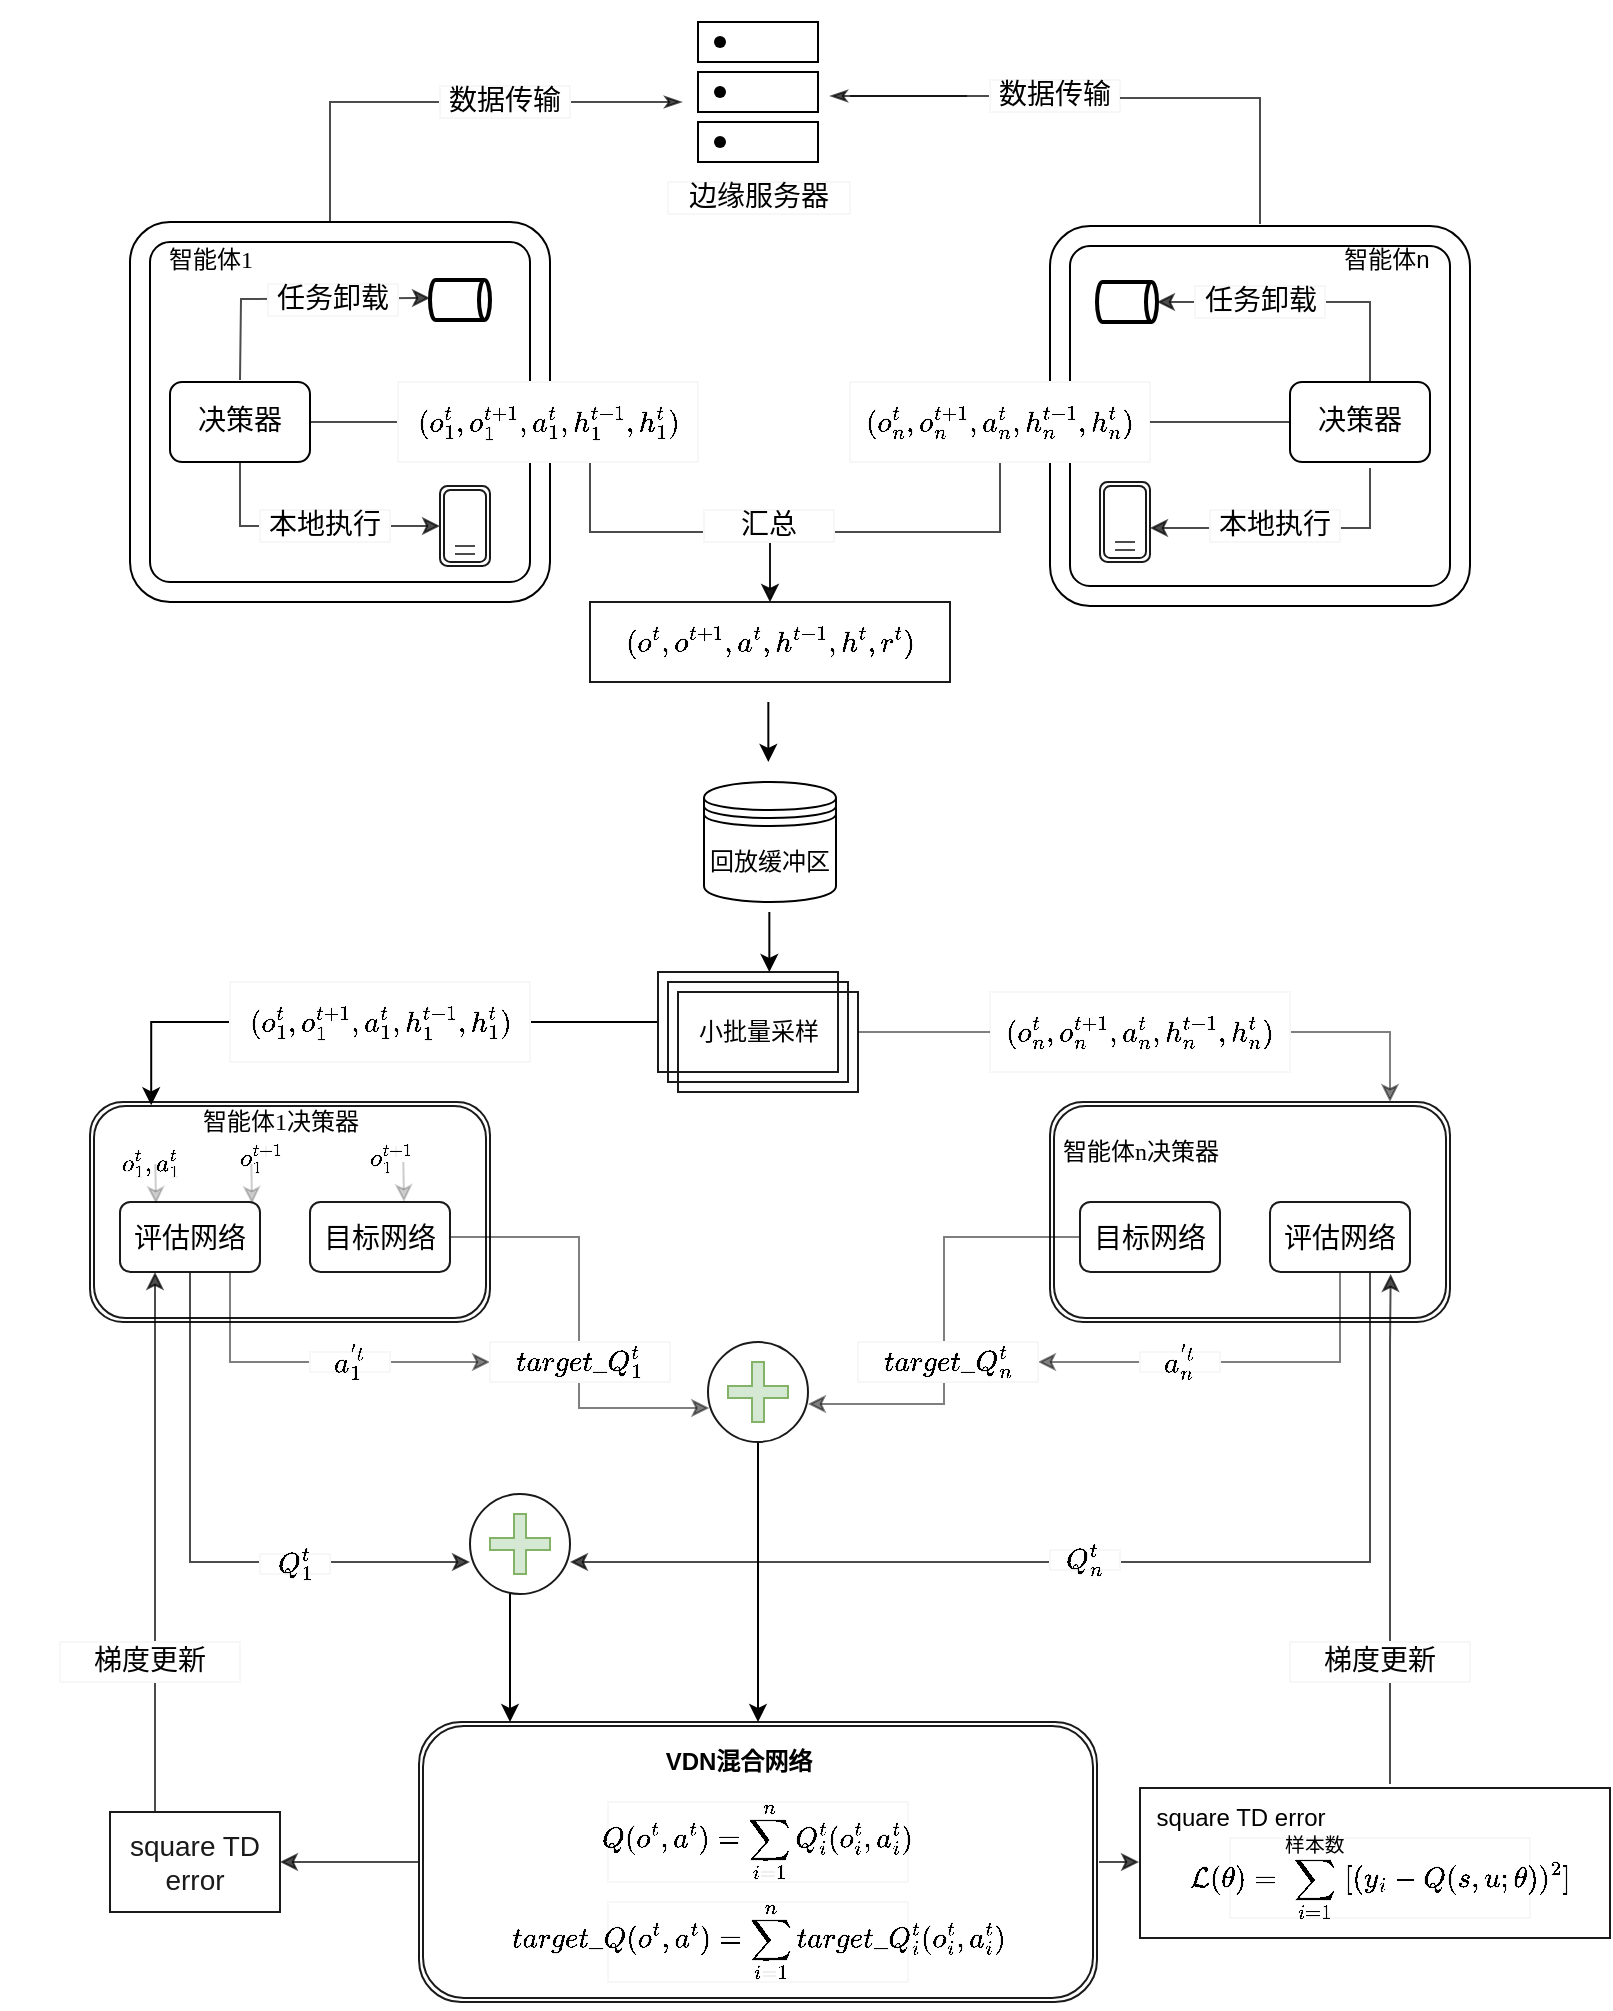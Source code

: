 <mxfile version="16.6.6" type="github">
  <diagram id="8LqcWbh-K-a9OpP2giRa" name="Page-1">
    <mxGraphModel dx="948" dy="471" grid="1" gridSize="10" guides="1" tooltips="1" connect="1" arrows="1" fold="1" page="1" pageScale="1" pageWidth="827" pageHeight="1169" math="1" shadow="0">
      <root>
        <mxCell id="0" />
        <mxCell id="1" parent="0" />
        <mxCell id="VyQ1B00feMUYjvhqdVCF-3" value="回放缓冲区" style="shape=datastore;whiteSpace=wrap;html=1;" vertex="1" parent="1">
          <mxGeometry x="357" y="430" width="66" height="60" as="geometry" />
        </mxCell>
        <mxCell id="VyQ1B00feMUYjvhqdVCF-231" value="" style="edgeStyle=orthogonalEdgeStyle;rounded=0;jumpStyle=none;orthogonalLoop=1;jettySize=auto;html=1;fontFamily=Helvetica;fontSize=14;fontColor=#1A1A1A;startArrow=none;startFill=0;endArrow=classicThin;endFill=1;opacity=70;" edge="1" parent="1">
          <mxGeometry relative="1" as="geometry">
            <mxPoint x="185" y="150" as="sourcePoint" />
            <mxPoint x="346" y="90" as="targetPoint" />
            <Array as="points">
              <mxPoint x="170" y="150" />
              <mxPoint x="170" y="90" />
            </Array>
          </mxGeometry>
        </mxCell>
        <mxCell id="VyQ1B00feMUYjvhqdVCF-6" value="" style="verticalLabelPosition=bottom;verticalAlign=top;html=1;shape=mxgraph.basic.rounded_frame;dx=10;" vertex="1" parent="1">
          <mxGeometry x="70" y="150" width="210" height="190" as="geometry" />
        </mxCell>
        <mxCell id="VyQ1B00feMUYjvhqdVCF-9" value="" style="shape=waypoint;sketch=0;fillStyle=solid;size=6;pointerEvents=1;points=[];fillColor=none;resizable=0;rotatable=0;perimeter=centerPerimeter;snapToPoint=1;" vertex="1" parent="1">
          <mxGeometry x="345" y="65" width="40" height="40" as="geometry" />
        </mxCell>
        <mxCell id="VyQ1B00feMUYjvhqdVCF-11" value="" style="shape=waypoint;sketch=0;fillStyle=solid;size=6;pointerEvents=1;points=[];fillColor=none;resizable=0;rotatable=0;perimeter=centerPerimeter;snapToPoint=1;" vertex="1" parent="1">
          <mxGeometry x="345" y="40" width="40" height="40" as="geometry" />
        </mxCell>
        <mxCell id="VyQ1B00feMUYjvhqdVCF-13" value="" style="shape=waypoint;sketch=0;fillStyle=solid;size=6;pointerEvents=1;points=[];fillColor=none;resizable=0;rotatable=0;perimeter=centerPerimeter;snapToPoint=1;" vertex="1" parent="1">
          <mxGeometry x="345" y="90" width="40" height="40" as="geometry" />
        </mxCell>
        <mxCell id="VyQ1B00feMUYjvhqdVCF-14" value="" style="verticalLabelPosition=bottom;verticalAlign=top;html=1;shape=mxgraph.basic.rect;fillColor2=none;strokeWidth=1;size=20;indent=5;fillColor=none;" vertex="1" parent="1">
          <mxGeometry x="354" y="50" width="60" height="20" as="geometry" />
        </mxCell>
        <mxCell id="VyQ1B00feMUYjvhqdVCF-16" value="" style="verticalLabelPosition=bottom;verticalAlign=top;html=1;shape=mxgraph.basic.rect;fillColor2=none;strokeWidth=1;size=20;indent=0;fillColor=none;" vertex="1" parent="1">
          <mxGeometry x="354" y="75" width="60" height="20" as="geometry" />
        </mxCell>
        <mxCell id="VyQ1B00feMUYjvhqdVCF-17" value="" style="verticalLabelPosition=bottom;verticalAlign=top;html=1;shape=mxgraph.basic.rect;fillColor2=none;strokeWidth=1;size=20;indent=5;fillColor=none;" vertex="1" parent="1">
          <mxGeometry x="354" y="100" width="60" height="20" as="geometry" />
        </mxCell>
        <mxCell id="VyQ1B00feMUYjvhqdVCF-18" value="&lt;font face=&quot;Comic Sans MS&quot;&gt;智能体1&lt;/font&gt;" style="text;html=1;resizable=0;autosize=1;align=center;verticalAlign=middle;points=[];fillColor=none;strokeColor=none;rounded=0;" vertex="1" parent="1">
          <mxGeometry x="80" y="159" width="60" height="20" as="geometry" />
        </mxCell>
        <mxCell id="VyQ1B00feMUYjvhqdVCF-157" value="" style="edgeStyle=orthogonalEdgeStyle;rounded=0;jumpStyle=none;orthogonalLoop=1;jettySize=auto;html=1;fontFamily=Helvetica;fontSize=14;fontColor=#1A1A1A;opacity=70;endArrow=none;endFill=0;" edge="1" parent="1" source="VyQ1B00feMUYjvhqdVCF-19" target="VyQ1B00feMUYjvhqdVCF-25">
          <mxGeometry relative="1" as="geometry" />
        </mxCell>
        <mxCell id="VyQ1B00feMUYjvhqdVCF-19" value="&lt;font style=&quot;font-size: 14px&quot;&gt;决策器&lt;/font&gt;" style="rounded=1;whiteSpace=wrap;html=1;fontFamily=Comic Sans MS;fillColor=none;" vertex="1" parent="1">
          <mxGeometry x="90" y="230" width="70" height="40" as="geometry" />
        </mxCell>
        <mxCell id="VyQ1B00feMUYjvhqdVCF-152" value="" style="edgeStyle=orthogonalEdgeStyle;rounded=0;jumpStyle=none;orthogonalLoop=1;jettySize=auto;html=1;fontFamily=Helvetica;fontSize=14;fontColor=#1A1A1A;opacity=70;" edge="1" parent="1" source="VyQ1B00feMUYjvhqdVCF-25" target="VyQ1B00feMUYjvhqdVCF-30">
          <mxGeometry relative="1" as="geometry">
            <Array as="points">
              <mxPoint x="300" y="305" />
              <mxPoint x="390" y="305" />
            </Array>
          </mxGeometry>
        </mxCell>
        <mxCell id="VyQ1B00feMUYjvhqdVCF-25" value="$$(o_{1}^{t},o_{1}^{t+1},a_{1}^{t},h_{1}^{t-1},h_{1}^{t})$$" style="rounded=0;whiteSpace=wrap;html=1;fontFamily=Comic Sans MS;fontSize=14;shadow=0;sketch=0;glass=0;strokeColor=#F7F7F7;" vertex="1" parent="1">
          <mxGeometry x="204" y="230" width="150" height="40" as="geometry" />
        </mxCell>
        <mxCell id="VyQ1B00feMUYjvhqdVCF-233" value="" style="edgeStyle=orthogonalEdgeStyle;rounded=0;jumpStyle=none;orthogonalLoop=1;jettySize=auto;html=1;fontFamily=Helvetica;fontSize=14;fontColor=#1A1A1A;startArrow=none;startFill=0;endArrow=classicThin;endFill=1;opacity=70;" edge="1" parent="1">
          <mxGeometry relative="1" as="geometry">
            <mxPoint x="488.5" y="87" as="sourcePoint" />
            <mxPoint x="420" y="87" as="targetPoint" />
            <Array as="points" />
          </mxGeometry>
        </mxCell>
        <mxCell id="VyQ1B00feMUYjvhqdVCF-27" value="" style="verticalLabelPosition=bottom;verticalAlign=top;html=1;shape=mxgraph.basic.rounded_frame;dx=10;" vertex="1" parent="1">
          <mxGeometry x="530" y="152" width="210" height="190" as="geometry" />
        </mxCell>
        <mxCell id="VyQ1B00feMUYjvhqdVCF-28" value="智能体n" style="text;html=1;resizable=0;autosize=1;align=center;verticalAlign=middle;points=[];fillColor=none;strokeColor=none;rounded=0;" vertex="1" parent="1">
          <mxGeometry x="667.5" y="159" width="60" height="20" as="geometry" />
        </mxCell>
        <mxCell id="VyQ1B00feMUYjvhqdVCF-154" value="" style="edgeStyle=orthogonalEdgeStyle;rounded=0;jumpStyle=none;orthogonalLoop=1;jettySize=auto;html=1;fontFamily=Helvetica;fontSize=14;fontColor=#1A1A1A;opacity=70;" edge="1" parent="1" source="VyQ1B00feMUYjvhqdVCF-29" target="VyQ1B00feMUYjvhqdVCF-30">
          <mxGeometry relative="1" as="geometry" />
        </mxCell>
        <mxCell id="VyQ1B00feMUYjvhqdVCF-29" value="$$(o_{n}^{t},o_{n}^{t+1},a_{n}^{t},h_{n}^{t-1},h_{n}^{t})$$" style="rounded=0;whiteSpace=wrap;html=1;fontFamily=Comic Sans MS;fontSize=14;shadow=0;sketch=0;glass=0;strokeColor=#F7F7F7;" vertex="1" parent="1">
          <mxGeometry x="430" y="230" width="150" height="40" as="geometry" />
        </mxCell>
        <mxCell id="VyQ1B00feMUYjvhqdVCF-30" value="$$(o^{t},o^{t+1},a^{t},h^{t-1},h^{t},r^{t})$$" style="rounded=0;whiteSpace=wrap;html=1;fontFamily=Comic Sans MS;fontSize=14;shadow=0;sketch=0;glass=0;strokeColor=#1A1A1A;" vertex="1" parent="1">
          <mxGeometry x="300" y="340" width="180" height="40" as="geometry" />
        </mxCell>
        <mxCell id="VyQ1B00feMUYjvhqdVCF-31" value="" style="endArrow=classic;html=1;rounded=0;fontFamily=Helvetica;fontSize=14;" edge="1" parent="1">
          <mxGeometry width="50" height="50" relative="1" as="geometry">
            <mxPoint x="389.17" y="390" as="sourcePoint" />
            <mxPoint x="389.17" y="420" as="targetPoint" />
          </mxGeometry>
        </mxCell>
        <mxCell id="VyQ1B00feMUYjvhqdVCF-163" value="" style="edgeStyle=orthogonalEdgeStyle;rounded=0;jumpStyle=none;orthogonalLoop=1;jettySize=auto;html=1;fontFamily=Helvetica;fontSize=14;fontColor=#1A1A1A;endArrow=none;endFill=0;opacity=70;startArrow=none;startFill=0;" edge="1" parent="1" source="VyQ1B00feMUYjvhqdVCF-35" target="VyQ1B00feMUYjvhqdVCF-29">
          <mxGeometry relative="1" as="geometry" />
        </mxCell>
        <mxCell id="VyQ1B00feMUYjvhqdVCF-214" value="" style="edgeStyle=orthogonalEdgeStyle;rounded=0;jumpStyle=none;orthogonalLoop=1;jettySize=auto;html=1;fontFamily=Helvetica;fontSize=14;fontColor=#1A1A1A;startArrow=none;startFill=0;endArrow=classic;endFill=1;opacity=70;entryX=1;entryY=0.5;entryDx=0;entryDy=0;" edge="1" parent="1">
          <mxGeometry relative="1" as="geometry">
            <mxPoint x="690" y="273" as="sourcePoint" />
            <mxPoint x="580" y="303" as="targetPoint" />
            <Array as="points">
              <mxPoint x="690" y="303" />
            </Array>
          </mxGeometry>
        </mxCell>
        <mxCell id="VyQ1B00feMUYjvhqdVCF-35" value="&lt;font style=&quot;font-size: 14px&quot;&gt;决策器&lt;/font&gt;" style="rounded=1;whiteSpace=wrap;html=1;fontFamily=Comic Sans MS;fillColor=none;" vertex="1" parent="1">
          <mxGeometry x="650" y="230" width="70" height="40" as="geometry" />
        </mxCell>
        <mxCell id="VyQ1B00feMUYjvhqdVCF-36" value="" style="shape=ext;double=1;rounded=1;whiteSpace=wrap;html=1;shadow=0;glass=0;sketch=0;fontFamily=Helvetica;fontSize=14;strokeColor=#1A1A1A;fillColor=none;" vertex="1" parent="1">
          <mxGeometry x="50" y="590" width="200" height="110" as="geometry" />
        </mxCell>
        <mxCell id="VyQ1B00feMUYjvhqdVCF-89" value="" style="edgeStyle=orthogonalEdgeStyle;rounded=0;jumpStyle=none;orthogonalLoop=1;jettySize=auto;html=1;fontFamily=Helvetica;fontSize=14;opacity=70;entryX=0;entryY=0.68;entryDx=0;entryDy=0;entryPerimeter=0;" edge="1" parent="1" source="VyQ1B00feMUYjvhqdVCF-37" target="VyQ1B00feMUYjvhqdVCF-84">
          <mxGeometry relative="1" as="geometry">
            <mxPoint x="210" y="820" as="targetPoint" />
            <Array as="points">
              <mxPoint x="100" y="820" />
            </Array>
          </mxGeometry>
        </mxCell>
        <mxCell id="VyQ1B00feMUYjvhqdVCF-101" value="" style="edgeStyle=orthogonalEdgeStyle;rounded=0;jumpStyle=none;orthogonalLoop=1;jettySize=auto;html=1;fontFamily=Helvetica;fontSize=14;opacity=50;entryX=0;entryY=0.5;entryDx=0;entryDy=0;" edge="1" parent="1" source="VyQ1B00feMUYjvhqdVCF-37" target="VyQ1B00feMUYjvhqdVCF-69">
          <mxGeometry relative="1" as="geometry">
            <mxPoint x="100" y="742.5" as="targetPoint" />
            <Array as="points">
              <mxPoint x="120" y="720" />
            </Array>
          </mxGeometry>
        </mxCell>
        <mxCell id="VyQ1B00feMUYjvhqdVCF-37" value="评估网络" style="rounded=1;whiteSpace=wrap;html=1;shadow=0;glass=0;sketch=0;fontFamily=Helvetica;fontSize=14;strokeColor=#1A1A1A;fillColor=none;" vertex="1" parent="1">
          <mxGeometry x="65" y="640" width="70" height="35" as="geometry" />
        </mxCell>
        <mxCell id="VyQ1B00feMUYjvhqdVCF-66" value="" style="edgeStyle=orthogonalEdgeStyle;rounded=0;orthogonalLoop=1;jettySize=auto;html=1;fontFamily=Helvetica;fontSize=14;entryX=0.013;entryY=0.66;entryDx=0;entryDy=0;entryPerimeter=0;jumpStyle=none;opacity=50;" edge="1" parent="1" source="VyQ1B00feMUYjvhqdVCF-39" target="VyQ1B00feMUYjvhqdVCF-59">
          <mxGeometry relative="1" as="geometry">
            <mxPoint x="195" y="742.5" as="targetPoint" />
          </mxGeometry>
        </mxCell>
        <mxCell id="VyQ1B00feMUYjvhqdVCF-39" value="目标网络" style="rounded=1;whiteSpace=wrap;html=1;shadow=0;glass=0;sketch=0;fontFamily=Helvetica;fontSize=14;strokeColor=#1A1A1A;fillColor=none;" vertex="1" parent="1">
          <mxGeometry x="160" y="640" width="70" height="35" as="geometry" />
        </mxCell>
        <mxCell id="VyQ1B00feMUYjvhqdVCF-42" value="&lt;font face=&quot;Comic Sans MS&quot;&gt;智能体1决策器&lt;/font&gt;" style="text;html=1;resizable=0;autosize=1;align=center;verticalAlign=middle;points=[];fillColor=none;strokeColor=none;rounded=0;" vertex="1" parent="1">
          <mxGeometry x="100" y="590" width="90" height="20" as="geometry" />
        </mxCell>
        <mxCell id="VyQ1B00feMUYjvhqdVCF-49" style="edgeStyle=orthogonalEdgeStyle;rounded=0;orthogonalLoop=1;jettySize=auto;html=1;exitX=0;exitY=0;exitDx=0;exitDy=25;exitPerimeter=0;entryX=0.153;entryY=0.015;entryDx=0;entryDy=0;entryPerimeter=0;fontFamily=Helvetica;fontSize=14;" edge="1" parent="1" source="VyQ1B00feMUYjvhqdVCF-43" target="VyQ1B00feMUYjvhqdVCF-36">
          <mxGeometry relative="1" as="geometry" />
        </mxCell>
        <mxCell id="VyQ1B00feMUYjvhqdVCF-79" value="" style="edgeStyle=orthogonalEdgeStyle;rounded=0;jumpStyle=none;orthogonalLoop=1;jettySize=auto;html=1;fontFamily=Helvetica;fontSize=14;opacity=50;startArrow=none;" edge="1" parent="1" source="VyQ1B00feMUYjvhqdVCF-80" target="VyQ1B00feMUYjvhqdVCF-51">
          <mxGeometry relative="1" as="geometry">
            <Array as="points">
              <mxPoint x="700" y="555" />
            </Array>
          </mxGeometry>
        </mxCell>
        <mxCell id="VyQ1B00feMUYjvhqdVCF-43" value="" style="verticalLabelPosition=bottom;verticalAlign=top;html=1;shape=mxgraph.basic.layered_rect;dx=10;outlineConnect=0;rounded=0;shadow=0;glass=0;sketch=0;fontFamily=Helvetica;fontSize=14;strokeColor=#1A1A1A;fillColor=none;" vertex="1" parent="1">
          <mxGeometry x="334" y="525" width="100" height="60" as="geometry" />
        </mxCell>
        <mxCell id="VyQ1B00feMUYjvhqdVCF-50" value="$$(o_{1}^{t},o_{1}^{t+1},a_{1}^{t},h_{1}^{t-1},h_{1}^{t})$$" style="rounded=0;whiteSpace=wrap;html=1;fontFamily=Comic Sans MS;fontSize=14;shadow=0;sketch=0;glass=0;strokeColor=#F7F7F7;" vertex="1" parent="1">
          <mxGeometry x="120" y="530" width="150" height="40" as="geometry" />
        </mxCell>
        <mxCell id="VyQ1B00feMUYjvhqdVCF-51" value="" style="shape=ext;double=1;rounded=1;whiteSpace=wrap;html=1;shadow=0;glass=0;sketch=0;fontFamily=Helvetica;fontSize=14;strokeColor=#1A1A1A;fillColor=none;" vertex="1" parent="1">
          <mxGeometry x="530" y="590" width="200" height="110" as="geometry" />
        </mxCell>
        <mxCell id="VyQ1B00feMUYjvhqdVCF-68" value="" style="edgeStyle=orthogonalEdgeStyle;rounded=0;jumpStyle=none;orthogonalLoop=1;jettySize=auto;html=1;fontFamily=Helvetica;fontSize=14;opacity=50;entryX=1;entryY=0.62;entryDx=0;entryDy=0;entryPerimeter=0;" edge="1" parent="1" source="VyQ1B00feMUYjvhqdVCF-52" target="VyQ1B00feMUYjvhqdVCF-59">
          <mxGeometry relative="1" as="geometry">
            <mxPoint x="480" y="810" as="targetPoint" />
          </mxGeometry>
        </mxCell>
        <mxCell id="VyQ1B00feMUYjvhqdVCF-52" value="目标网络" style="rounded=1;whiteSpace=wrap;html=1;shadow=0;glass=0;sketch=0;fontFamily=Helvetica;fontSize=14;strokeColor=#1A1A1A;fillColor=none;" vertex="1" parent="1">
          <mxGeometry x="545" y="640" width="70" height="35" as="geometry" />
        </mxCell>
        <mxCell id="VyQ1B00feMUYjvhqdVCF-105" value="" style="edgeStyle=orthogonalEdgeStyle;rounded=0;jumpStyle=none;orthogonalLoop=1;jettySize=auto;html=1;fontFamily=Helvetica;fontSize=14;opacity=50;entryX=1;entryY=0.5;entryDx=0;entryDy=0;" edge="1" parent="1" source="VyQ1B00feMUYjvhqdVCF-53" target="VyQ1B00feMUYjvhqdVCF-70">
          <mxGeometry relative="1" as="geometry">
            <mxPoint x="675" y="742.5" as="targetPoint" />
            <Array as="points">
              <mxPoint x="675" y="720" />
            </Array>
          </mxGeometry>
        </mxCell>
        <mxCell id="VyQ1B00feMUYjvhqdVCF-132" value="" style="edgeStyle=orthogonalEdgeStyle;rounded=0;jumpStyle=none;orthogonalLoop=1;jettySize=auto;html=1;fontFamily=Helvetica;fontSize=14;fontColor=#B9E0A5;opacity=70;entryX=1;entryY=0.68;entryDx=0;entryDy=0;entryPerimeter=0;" edge="1" parent="1" source="VyQ1B00feMUYjvhqdVCF-53" target="VyQ1B00feMUYjvhqdVCF-84">
          <mxGeometry relative="1" as="geometry">
            <mxPoint x="675" y="742.5" as="targetPoint" />
            <Array as="points">
              <mxPoint x="690" y="820" />
            </Array>
          </mxGeometry>
        </mxCell>
        <mxCell id="VyQ1B00feMUYjvhqdVCF-53" value="评估网络" style="rounded=1;whiteSpace=wrap;html=1;shadow=0;glass=0;sketch=0;fontFamily=Helvetica;fontSize=14;strokeColor=#1A1A1A;fillColor=none;" vertex="1" parent="1">
          <mxGeometry x="640" y="640" width="70" height="35" as="geometry" />
        </mxCell>
        <mxCell id="VyQ1B00feMUYjvhqdVCF-54" value="&lt;font face=&quot;Comic Sans MS&quot;&gt;智能体n决策器&lt;/font&gt;" style="text;html=1;resizable=0;autosize=1;align=center;verticalAlign=middle;points=[];fillColor=none;strokeColor=none;rounded=0;" vertex="1" parent="1">
          <mxGeometry x="530" y="605" width="90" height="20" as="geometry" />
        </mxCell>
        <mxCell id="VyQ1B00feMUYjvhqdVCF-136" value="" style="edgeStyle=orthogonalEdgeStyle;rounded=0;jumpStyle=none;orthogonalLoop=1;jettySize=auto;html=1;fontFamily=Helvetica;fontSize=14;fontColor=#1A1A1A;opacity=70;" edge="1" parent="1" source="VyQ1B00feMUYjvhqdVCF-55" target="VyQ1B00feMUYjvhqdVCF-135">
          <mxGeometry relative="1" as="geometry" />
        </mxCell>
        <mxCell id="VyQ1B00feMUYjvhqdVCF-55" value="" style="shape=ext;double=1;rounded=1;whiteSpace=wrap;html=1;shadow=0;glass=0;sketch=0;fontFamily=Helvetica;fontSize=14;strokeColor=#1A1A1A;fillColor=none;" vertex="1" parent="1">
          <mxGeometry x="214.5" y="900" width="339" height="140" as="geometry" />
        </mxCell>
        <mxCell id="VyQ1B00feMUYjvhqdVCF-56" value="$$Q(o^{t},a^{t}) = \sum_{i=1}^{n}Q_{i}^{t}(o_{i}^{t},a_{i}^{t})&lt;br&gt;$$" style="rounded=0;whiteSpace=wrap;html=1;fontFamily=Comic Sans MS;fontSize=14;shadow=0;sketch=0;glass=0;strokeColor=#F7F7F7;" vertex="1" parent="1">
          <mxGeometry x="309" y="940" width="150" height="40" as="geometry" />
        </mxCell>
        <mxCell id="VyQ1B00feMUYjvhqdVCF-57" value="&lt;b&gt;VDN混合网络&lt;/b&gt;" style="text;html=1;resizable=0;autosize=1;align=center;verticalAlign=middle;points=[];fillColor=none;strokeColor=none;rounded=0;" vertex="1" parent="1">
          <mxGeometry x="329" y="910" width="90" height="20" as="geometry" />
        </mxCell>
        <mxCell id="VyQ1B00feMUYjvhqdVCF-75" value="" style="edgeStyle=orthogonalEdgeStyle;rounded=0;jumpStyle=none;orthogonalLoop=1;jettySize=auto;html=1;fontFamily=Helvetica;fontSize=14;" edge="1" parent="1" source="VyQ1B00feMUYjvhqdVCF-59" target="VyQ1B00feMUYjvhqdVCF-55">
          <mxGeometry relative="1" as="geometry" />
        </mxCell>
        <mxCell id="VyQ1B00feMUYjvhqdVCF-59" value="" style="ellipse;whiteSpace=wrap;html=1;aspect=fixed;rounded=0;shadow=0;glass=0;sketch=0;fontFamily=Helvetica;fontSize=14;strokeColor=#1A1A1A;fillColor=none;" vertex="1" parent="1">
          <mxGeometry x="359" y="710" width="50" height="50" as="geometry" />
        </mxCell>
        <mxCell id="VyQ1B00feMUYjvhqdVCF-60" value="" style="shape=cross;whiteSpace=wrap;html=1;rounded=0;shadow=0;glass=0;sketch=0;fontFamily=Helvetica;fontSize=14;strokeColor=#82b366;fillColor=#d5e8d4;" vertex="1" parent="1">
          <mxGeometry x="369" y="720" width="30" height="30" as="geometry" />
        </mxCell>
        <mxCell id="VyQ1B00feMUYjvhqdVCF-69" value="$$target\_ Q_{1}^{t}$$" style="rounded=0;whiteSpace=wrap;html=1;fontFamily=Comic Sans MS;fontSize=14;shadow=0;sketch=0;glass=0;strokeColor=#F7F7F7;" vertex="1" parent="1">
          <mxGeometry x="250" y="710" width="90" height="20" as="geometry" />
        </mxCell>
        <mxCell id="VyQ1B00feMUYjvhqdVCF-70" value="$$target\_ Q_{n}^{t}$$" style="rounded=0;whiteSpace=wrap;html=1;fontFamily=Comic Sans MS;fontSize=14;shadow=0;sketch=0;glass=0;strokeColor=#F7F7F7;" vertex="1" parent="1">
          <mxGeometry x="434" y="710" width="90" height="20" as="geometry" />
        </mxCell>
        <mxCell id="VyQ1B00feMUYjvhqdVCF-76" value="$$target\_Q(o^{t},a^{t}) = \sum_{i=1}^{n}target\_Q_{i}^{t}(o_{i}^{t},a_{i}^{t})&lt;br&gt;$$" style="rounded=0;whiteSpace=wrap;html=1;fontFamily=Comic Sans MS;fontSize=14;shadow=0;sketch=0;glass=0;strokeColor=#F7F7F7;" vertex="1" parent="1">
          <mxGeometry x="309" y="990" width="150" height="40" as="geometry" />
        </mxCell>
        <mxCell id="VyQ1B00feMUYjvhqdVCF-80" value="$$(o_{n}^{t},o_{n}^{t+1},a_{n}^{t},h_{n}^{t-1},h_{n}^{t})$$" style="rounded=0;whiteSpace=wrap;html=1;fontFamily=Comic Sans MS;fontSize=14;shadow=0;sketch=0;glass=0;strokeColor=#F7F7F7;" vertex="1" parent="1">
          <mxGeometry x="500" y="535" width="150" height="40" as="geometry" />
        </mxCell>
        <mxCell id="VyQ1B00feMUYjvhqdVCF-81" value="" style="edgeStyle=orthogonalEdgeStyle;rounded=0;jumpStyle=none;orthogonalLoop=1;jettySize=auto;html=1;fontFamily=Helvetica;fontSize=14;opacity=50;endArrow=none;" edge="1" parent="1" source="VyQ1B00feMUYjvhqdVCF-43" target="VyQ1B00feMUYjvhqdVCF-80">
          <mxGeometry relative="1" as="geometry">
            <mxPoint x="434" y="555" as="sourcePoint" />
            <mxPoint x="700" y="590" as="targetPoint" />
            <Array as="points" />
          </mxGeometry>
        </mxCell>
        <mxCell id="VyQ1B00feMUYjvhqdVCF-82" value="&lt;font face=&quot;Comic Sans MS&quot;&gt;小批量采样&lt;/font&gt;" style="text;html=1;resizable=0;autosize=1;align=center;verticalAlign=middle;points=[];fillColor=none;strokeColor=none;rounded=0;" vertex="1" parent="1">
          <mxGeometry x="344" y="545" width="80" height="20" as="geometry" />
        </mxCell>
        <mxCell id="VyQ1B00feMUYjvhqdVCF-83" value="" style="endArrow=classic;html=1;rounded=0;fontFamily=Helvetica;fontSize=14;" edge="1" parent="1">
          <mxGeometry width="50" height="50" relative="1" as="geometry">
            <mxPoint x="389.67" y="495" as="sourcePoint" />
            <mxPoint x="389.67" y="525" as="targetPoint" />
          </mxGeometry>
        </mxCell>
        <mxCell id="VyQ1B00feMUYjvhqdVCF-95" value="" style="edgeStyle=orthogonalEdgeStyle;rounded=0;jumpStyle=none;orthogonalLoop=1;jettySize=auto;html=1;fontFamily=Helvetica;fontSize=14;" edge="1" parent="1" source="VyQ1B00feMUYjvhqdVCF-84" target="VyQ1B00feMUYjvhqdVCF-55">
          <mxGeometry relative="1" as="geometry">
            <Array as="points">
              <mxPoint x="260" y="890" />
              <mxPoint x="260" y="890" />
            </Array>
          </mxGeometry>
        </mxCell>
        <mxCell id="VyQ1B00feMUYjvhqdVCF-84" value="" style="ellipse;whiteSpace=wrap;html=1;aspect=fixed;rounded=0;shadow=0;glass=0;sketch=0;fontFamily=Helvetica;fontSize=14;strokeColor=#1A1A1A;fillColor=none;" vertex="1" parent="1">
          <mxGeometry x="240" y="786" width="50" height="50" as="geometry" />
        </mxCell>
        <mxCell id="VyQ1B00feMUYjvhqdVCF-85" value="" style="shape=cross;whiteSpace=wrap;html=1;rounded=0;shadow=0;glass=0;sketch=0;fontFamily=Helvetica;fontSize=14;strokeColor=#82b366;fillColor=#d5e8d4;" vertex="1" parent="1">
          <mxGeometry x="250" y="796" width="30" height="30" as="geometry" />
        </mxCell>
        <mxCell id="VyQ1B00feMUYjvhqdVCF-106" value="&lt;font face=&quot;Comic Sans MS&quot;&gt;$$o_{1}^{t+1}$$&lt;/font&gt;" style="text;html=1;resizable=0;autosize=1;align=center;verticalAlign=middle;points=[];fillColor=none;strokeColor=none;rounded=0;" vertex="1" parent="1">
          <mxGeometry x="145" y="608" width="110" height="20" as="geometry" />
        </mxCell>
        <mxCell id="VyQ1B00feMUYjvhqdVCF-108" value="" style="endArrow=classic;html=1;rounded=0;fontFamily=Helvetica;fontSize=14;fontColor=#B9E0A5;opacity=20;" edge="1" parent="1">
          <mxGeometry width="50" height="50" relative="1" as="geometry">
            <mxPoint x="206.67" y="620" as="sourcePoint" />
            <mxPoint x="207" y="640" as="targetPoint" />
          </mxGeometry>
        </mxCell>
        <mxCell id="VyQ1B00feMUYjvhqdVCF-110" value="&lt;font face=&quot;Comic Sans MS&quot;&gt;$$o_{1}^{t},a_{1}^{t}$$&lt;/font&gt;" style="text;html=1;resizable=0;autosize=1;align=center;verticalAlign=middle;points=[];fillColor=none;strokeColor=none;rounded=0;" vertex="1" parent="1">
          <mxGeometry x="5" y="610" width="150" height="20" as="geometry" />
        </mxCell>
        <mxCell id="VyQ1B00feMUYjvhqdVCF-112" value="" style="endArrow=classic;html=1;rounded=0;fontFamily=Helvetica;fontSize=14;fontColor=#B9E0A5;opacity=20;" edge="1" parent="1">
          <mxGeometry width="50" height="50" relative="1" as="geometry">
            <mxPoint x="82.67" y="621" as="sourcePoint" />
            <mxPoint x="83" y="641" as="targetPoint" />
          </mxGeometry>
        </mxCell>
        <mxCell id="VyQ1B00feMUYjvhqdVCF-113" value="&lt;font face=&quot;Comic Sans MS&quot;&gt;$$o_{1}^{t+1}$$&lt;/font&gt;" style="text;html=1;resizable=0;autosize=1;align=center;verticalAlign=middle;points=[];fillColor=none;strokeColor=none;rounded=0;" vertex="1" parent="1">
          <mxGeometry x="80" y="608" width="110" height="20" as="geometry" />
        </mxCell>
        <mxCell id="VyQ1B00feMUYjvhqdVCF-114" value="" style="endArrow=classic;html=1;rounded=0;fontFamily=Helvetica;fontSize=14;fontColor=#B9E0A5;opacity=20;" edge="1" parent="1">
          <mxGeometry width="50" height="50" relative="1" as="geometry">
            <mxPoint x="130.67" y="621" as="sourcePoint" />
            <mxPoint x="131" y="641" as="targetPoint" />
          </mxGeometry>
        </mxCell>
        <mxCell id="VyQ1B00feMUYjvhqdVCF-118" value="$$a_{1}^{&#39;t}$$" style="rounded=0;whiteSpace=wrap;html=1;fontFamily=Comic Sans MS;fontSize=14;shadow=0;sketch=0;glass=0;strokeColor=#F7F7F7;" vertex="1" parent="1">
          <mxGeometry x="160" y="715" width="40" height="10" as="geometry" />
        </mxCell>
        <mxCell id="VyQ1B00feMUYjvhqdVCF-120" value="$$a_{n}^{&#39;t}$$" style="rounded=0;whiteSpace=wrap;html=1;fontFamily=Comic Sans MS;fontSize=14;shadow=0;sketch=0;glass=0;strokeColor=#F7F7F7;" vertex="1" parent="1">
          <mxGeometry x="575" y="715" width="40" height="10" as="geometry" />
        </mxCell>
        <mxCell id="VyQ1B00feMUYjvhqdVCF-124" value="$$ Q_{n}^{t}$$" style="rounded=0;whiteSpace=wrap;html=1;fontFamily=Comic Sans MS;fontSize=14;shadow=0;sketch=0;glass=0;strokeColor=#F7F7F7;" vertex="1" parent="1">
          <mxGeometry x="530" y="814" width="35" height="10" as="geometry" />
        </mxCell>
        <mxCell id="VyQ1B00feMUYjvhqdVCF-133" value="$$ Q_{1}^{t}$$" style="rounded=0;whiteSpace=wrap;html=1;fontFamily=Comic Sans MS;fontSize=14;shadow=0;sketch=0;glass=0;strokeColor=#F7F7F7;" vertex="1" parent="1">
          <mxGeometry x="135" y="816" width="35" height="10" as="geometry" />
        </mxCell>
        <mxCell id="VyQ1B00feMUYjvhqdVCF-144" value="" style="edgeStyle=orthogonalEdgeStyle;rounded=0;jumpStyle=none;orthogonalLoop=1;jettySize=auto;html=1;fontFamily=Helvetica;fontSize=14;fontColor=#1A1A1A;opacity=70;entryX=0.25;entryY=1;entryDx=0;entryDy=0;" edge="1" parent="1" source="VyQ1B00feMUYjvhqdVCF-135" target="VyQ1B00feMUYjvhqdVCF-37">
          <mxGeometry relative="1" as="geometry">
            <mxPoint x="-2.5" y="970" as="targetPoint" />
            <Array as="points">
              <mxPoint x="83" y="710" />
            </Array>
          </mxGeometry>
        </mxCell>
        <mxCell id="VyQ1B00feMUYjvhqdVCF-135" value="&lt;font color=&quot;#1a1a1a&quot;&gt;square TD error&lt;/font&gt;" style="rounded=0;whiteSpace=wrap;html=1;shadow=0;glass=0;sketch=0;fontFamily=Helvetica;fontSize=14;fontColor=#B9E0A5;strokeColor=#1A1A1A;fillColor=none;" vertex="1" parent="1">
          <mxGeometry x="60" y="945" width="85" height="50" as="geometry" />
        </mxCell>
        <mxCell id="VyQ1B00feMUYjvhqdVCF-137" value="" style="rounded=0;whiteSpace=wrap;html=1;shadow=0;glass=0;sketch=0;fontFamily=Helvetica;fontSize=14;fontColor=#B9E0A5;strokeColor=#1A1A1A;fillColor=none;" vertex="1" parent="1">
          <mxGeometry x="575" y="933" width="235" height="75" as="geometry" />
        </mxCell>
        <mxCell id="VyQ1B00feMUYjvhqdVCF-138" value="$$\mathcal{L}(\theta )=\sum_{i=1}^{样本数}[( y_{i}-Q(s,u;\theta ))^{2}]&amp;nbsp;&lt;br&gt;$$" style="rounded=0;whiteSpace=wrap;html=1;fontFamily=Comic Sans MS;fontSize=14;shadow=0;sketch=0;glass=0;strokeColor=#F7F7F7;" vertex="1" parent="1">
          <mxGeometry x="620" y="958" width="150" height="40" as="geometry" />
        </mxCell>
        <mxCell id="VyQ1B00feMUYjvhqdVCF-139" value="square TD error" style="text;html=1;resizable=0;autosize=1;align=center;verticalAlign=middle;points=[];fillColor=none;strokeColor=none;rounded=0;" vertex="1" parent="1">
          <mxGeometry x="575" y="938" width="100" height="20" as="geometry" />
        </mxCell>
        <mxCell id="VyQ1B00feMUYjvhqdVCF-145" value="梯度更新" style="rounded=0;whiteSpace=wrap;html=1;fontFamily=Comic Sans MS;fontSize=14;shadow=0;sketch=0;glass=0;strokeColor=#F7F7F7;" vertex="1" parent="1">
          <mxGeometry x="35" y="860" width="90" height="20" as="geometry" />
        </mxCell>
        <mxCell id="VyQ1B00feMUYjvhqdVCF-149" value="" style="edgeStyle=orthogonalEdgeStyle;rounded=0;jumpStyle=none;orthogonalLoop=1;jettySize=auto;html=1;fontFamily=Helvetica;fontSize=14;fontColor=#1A1A1A;opacity=70;" edge="1" parent="1">
          <mxGeometry relative="1" as="geometry">
            <mxPoint x="554.5" y="970" as="sourcePoint" />
            <mxPoint x="574.5" y="970" as="targetPoint" />
          </mxGeometry>
        </mxCell>
        <mxCell id="VyQ1B00feMUYjvhqdVCF-150" value="" style="edgeStyle=orthogonalEdgeStyle;rounded=0;jumpStyle=none;orthogonalLoop=1;jettySize=auto;html=1;fontFamily=Helvetica;fontSize=14;fontColor=#1A1A1A;opacity=70;entryX=0.25;entryY=1;entryDx=0;entryDy=0;" edge="1" parent="1">
          <mxGeometry relative="1" as="geometry">
            <mxPoint x="700" y="931" as="sourcePoint" />
            <mxPoint x="700.33" y="676" as="targetPoint" />
            <Array as="points">
              <mxPoint x="700.83" y="711" />
            </Array>
          </mxGeometry>
        </mxCell>
        <mxCell id="VyQ1B00feMUYjvhqdVCF-151" value="梯度更新" style="rounded=0;whiteSpace=wrap;html=1;fontFamily=Comic Sans MS;fontSize=14;shadow=0;sketch=0;glass=0;strokeColor=#F7F7F7;" vertex="1" parent="1">
          <mxGeometry x="650" y="860" width="90" height="20" as="geometry" />
        </mxCell>
        <mxCell id="VyQ1B00feMUYjvhqdVCF-155" value="汇总" style="rounded=0;whiteSpace=wrap;html=1;fontFamily=Comic Sans MS;fontSize=14;shadow=0;sketch=0;glass=0;strokeColor=#F7F7F7;" vertex="1" parent="1">
          <mxGeometry x="357" y="294" width="65" height="16" as="geometry" />
        </mxCell>
        <mxCell id="VyQ1B00feMUYjvhqdVCF-194" value="" style="edgeStyle=orthogonalEdgeStyle;rounded=0;jumpStyle=none;orthogonalLoop=1;jettySize=auto;html=1;fontFamily=Helvetica;fontSize=14;fontColor=#1A1A1A;startArrow=classic;startFill=1;endArrow=none;endFill=0;opacity=70;" edge="1" parent="1" source="VyQ1B00feMUYjvhqdVCF-171" target="VyQ1B00feMUYjvhqdVCF-19">
          <mxGeometry relative="1" as="geometry" />
        </mxCell>
        <mxCell id="VyQ1B00feMUYjvhqdVCF-171" value="" style="shape=ext;double=1;rounded=1;whiteSpace=wrap;html=1;shadow=0;glass=0;sketch=0;fontFamily=Helvetica;fontSize=14;fillColor=default;strokeColor=#1A1A1A;" vertex="1" parent="1">
          <mxGeometry x="225" y="282" width="25" height="40" as="geometry" />
        </mxCell>
        <mxCell id="VyQ1B00feMUYjvhqdVCF-182" value="" style="shape=link;html=1;rounded=0;fontFamily=Helvetica;fontSize=14;fontColor=#1A1A1A;startArrow=none;startFill=0;endArrow=none;endFill=0;endSize=64;opacity=70;jumpStyle=none;" edge="1" parent="1">
          <mxGeometry width="100" relative="1" as="geometry">
            <mxPoint x="232.5" y="314" as="sourcePoint" />
            <mxPoint x="242.5" y="314" as="targetPoint" />
          </mxGeometry>
        </mxCell>
        <mxCell id="VyQ1B00feMUYjvhqdVCF-183" value="" style="shape=ext;double=1;rounded=1;whiteSpace=wrap;html=1;shadow=0;glass=0;sketch=0;fontFamily=Helvetica;fontSize=14;fillColor=default;strokeColor=#1A1A1A;" vertex="1" parent="1">
          <mxGeometry x="555" y="280" width="25" height="40" as="geometry" />
        </mxCell>
        <mxCell id="VyQ1B00feMUYjvhqdVCF-184" value="" style="shape=link;html=1;rounded=0;fontFamily=Helvetica;fontSize=14;fontColor=#1A1A1A;startArrow=none;startFill=0;endArrow=none;endFill=0;endSize=64;opacity=70;jumpStyle=none;" edge="1" parent="1">
          <mxGeometry width="100" relative="1" as="geometry">
            <mxPoint x="562.5" y="312" as="sourcePoint" />
            <mxPoint x="572.5" y="312" as="targetPoint" />
          </mxGeometry>
        </mxCell>
        <mxCell id="VyQ1B00feMUYjvhqdVCF-195" value="本地执行" style="rounded=0;whiteSpace=wrap;html=1;fontFamily=Comic Sans MS;fontSize=14;shadow=0;sketch=0;glass=0;strokeColor=#F7F7F7;" vertex="1" parent="1">
          <mxGeometry x="135" y="294" width="65" height="16" as="geometry" />
        </mxCell>
        <mxCell id="VyQ1B00feMUYjvhqdVCF-227" value="" style="edgeStyle=orthogonalEdgeStyle;rounded=0;jumpStyle=none;orthogonalLoop=1;jettySize=auto;html=1;fontFamily=Helvetica;fontSize=14;fontColor=#1A1A1A;startArrow=classic;startFill=1;endArrow=none;endFill=0;opacity=70;entryX=0.5;entryY=0;entryDx=0;entryDy=0;" edge="1" parent="1">
          <mxGeometry relative="1" as="geometry">
            <mxPoint x="220" y="188" as="sourcePoint" />
            <mxPoint x="125" y="229" as="targetPoint" />
          </mxGeometry>
        </mxCell>
        <mxCell id="VyQ1B00feMUYjvhqdVCF-197" value="" style="strokeWidth=2;html=1;shape=mxgraph.flowchart.direct_data;whiteSpace=wrap;rounded=0;shadow=0;glass=0;sketch=0;fontFamily=Helvetica;fontSize=14;fontColor=#1A1A1A;fillColor=none;" vertex="1" parent="1">
          <mxGeometry x="220" y="179" width="30" height="20" as="geometry" />
        </mxCell>
        <mxCell id="VyQ1B00feMUYjvhqdVCF-215" value="本地执行" style="rounded=0;whiteSpace=wrap;html=1;fontFamily=Comic Sans MS;fontSize=14;shadow=0;sketch=0;glass=0;strokeColor=#F7F7F7;" vertex="1" parent="1">
          <mxGeometry x="610" y="294" width="65" height="16" as="geometry" />
        </mxCell>
        <mxCell id="VyQ1B00feMUYjvhqdVCF-219" value="" style="edgeStyle=orthogonalEdgeStyle;rounded=0;jumpStyle=none;orthogonalLoop=1;jettySize=auto;html=1;fontFamily=Helvetica;fontSize=14;fontColor=#1A1A1A;startArrow=classic;startFill=1;endArrow=none;endFill=0;opacity=70;" edge="1" parent="1">
          <mxGeometry relative="1" as="geometry">
            <mxPoint x="583.5" y="190" as="sourcePoint" />
            <mxPoint x="690" y="230" as="targetPoint" />
            <Array as="points">
              <mxPoint x="690" y="190" />
            </Array>
          </mxGeometry>
        </mxCell>
        <mxCell id="VyQ1B00feMUYjvhqdVCF-216" value="" style="strokeWidth=2;html=1;shape=mxgraph.flowchart.direct_data;whiteSpace=wrap;rounded=0;shadow=0;glass=0;sketch=0;fontFamily=Helvetica;fontSize=14;fontColor=#1A1A1A;fillColor=none;" vertex="1" parent="1">
          <mxGeometry x="553.5" y="180" width="30" height="20" as="geometry" />
        </mxCell>
        <mxCell id="VyQ1B00feMUYjvhqdVCF-220" value="任务卸载" style="rounded=0;whiteSpace=wrap;html=1;fontFamily=Comic Sans MS;fontSize=14;shadow=0;sketch=0;glass=0;strokeColor=#F7F7F7;" vertex="1" parent="1">
          <mxGeometry x="602.5" y="182" width="65" height="16" as="geometry" />
        </mxCell>
        <mxCell id="VyQ1B00feMUYjvhqdVCF-228" value="任务卸载" style="rounded=0;whiteSpace=wrap;html=1;fontFamily=Comic Sans MS;fontSize=14;shadow=0;sketch=0;glass=0;strokeColor=#F7F7F7;" vertex="1" parent="1">
          <mxGeometry x="139" y="181" width="65" height="16" as="geometry" />
        </mxCell>
        <mxCell id="VyQ1B00feMUYjvhqdVCF-234" value="数据传输" style="rounded=0;whiteSpace=wrap;html=1;fontFamily=Comic Sans MS;fontSize=14;shadow=0;sketch=0;glass=0;strokeColor=#F7F7F7;" vertex="1" parent="1">
          <mxGeometry x="225" y="82" width="65" height="16" as="geometry" />
        </mxCell>
        <mxCell id="VyQ1B00feMUYjvhqdVCF-237" value="" style="edgeStyle=orthogonalEdgeStyle;rounded=0;jumpStyle=none;orthogonalLoop=1;jettySize=auto;html=1;fontFamily=Helvetica;fontSize=14;fontColor=#1A1A1A;startArrow=none;startFill=0;endArrow=none;endFill=1;opacity=70;" edge="1" parent="1" source="VyQ1B00feMUYjvhqdVCF-238">
          <mxGeometry relative="1" as="geometry">
            <mxPoint x="635" y="147" as="sourcePoint" />
            <mxPoint x="488.5" y="87" as="targetPoint" />
            <Array as="points">
              <mxPoint x="430" y="87" />
            </Array>
          </mxGeometry>
        </mxCell>
        <mxCell id="VyQ1B00feMUYjvhqdVCF-238" value="数据传输" style="rounded=0;whiteSpace=wrap;html=1;fontFamily=Comic Sans MS;fontSize=14;shadow=0;sketch=0;glass=0;strokeColor=#F7F7F7;" vertex="1" parent="1">
          <mxGeometry x="500" y="79" width="65" height="16" as="geometry" />
        </mxCell>
        <mxCell id="VyQ1B00feMUYjvhqdVCF-239" value="" style="edgeStyle=orthogonalEdgeStyle;rounded=0;jumpStyle=none;orthogonalLoop=1;jettySize=auto;html=1;fontFamily=Helvetica;fontSize=14;fontColor=#1A1A1A;startArrow=none;startFill=0;endArrow=none;endFill=1;opacity=70;" edge="1" parent="1">
          <mxGeometry relative="1" as="geometry">
            <mxPoint x="635" y="151" as="sourcePoint" />
            <mxPoint x="565" y="88" as="targetPoint" />
            <Array as="points">
              <mxPoint x="635" y="88" />
            </Array>
          </mxGeometry>
        </mxCell>
        <mxCell id="VyQ1B00feMUYjvhqdVCF-241" value="边缘服务器" style="rounded=0;whiteSpace=wrap;html=1;fontFamily=Comic Sans MS;fontSize=14;shadow=0;sketch=0;glass=0;strokeColor=#F7F7F7;" vertex="1" parent="1">
          <mxGeometry x="339" y="130" width="91" height="16" as="geometry" />
        </mxCell>
      </root>
    </mxGraphModel>
  </diagram>
</mxfile>
